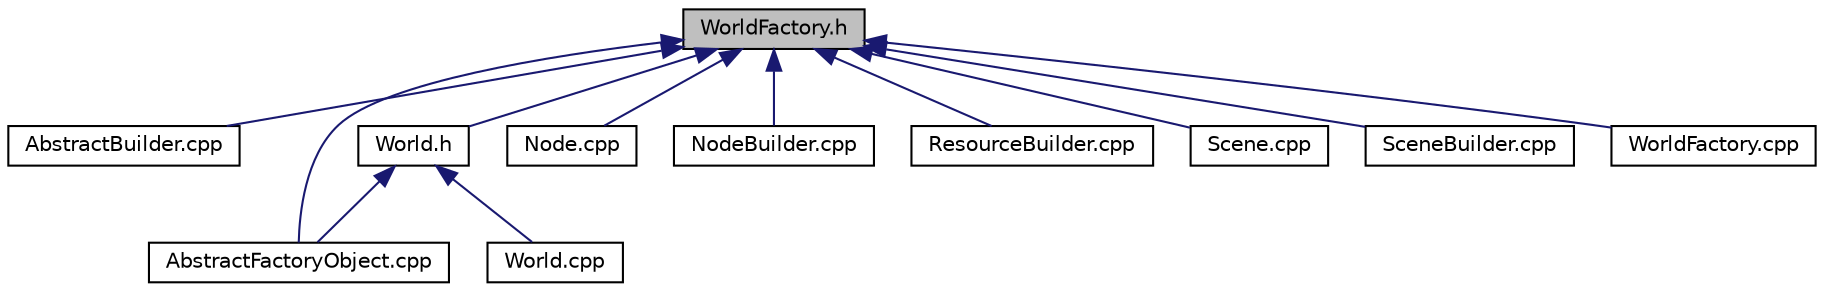 digraph "WorldFactory.h"
{
  edge [fontname="Helvetica",fontsize="10",labelfontname="Helvetica",labelfontsize="10"];
  node [fontname="Helvetica",fontsize="10",shape=record];
  Node1 [label="WorldFactory.h",height=0.2,width=0.4,color="black", fillcolor="grey75", style="filled", fontcolor="black"];
  Node1 -> Node2 [dir="back",color="midnightblue",fontsize="10",style="solid"];
  Node2 [label="AbstractBuilder.cpp",height=0.2,width=0.4,color="black", fillcolor="white", style="filled",URL="$_abstract_builder_8cpp.html"];
  Node1 -> Node3 [dir="back",color="midnightblue",fontsize="10",style="solid"];
  Node3 [label="World.h",height=0.2,width=0.4,color="black", fillcolor="white", style="filled",URL="$_world_8h.html"];
  Node3 -> Node4 [dir="back",color="midnightblue",fontsize="10",style="solid"];
  Node4 [label="AbstractFactoryObject.cpp",height=0.2,width=0.4,color="black", fillcolor="white", style="filled",URL="$_abstract_factory_object_8cpp.html"];
  Node3 -> Node5 [dir="back",color="midnightblue",fontsize="10",style="solid"];
  Node5 [label="World.cpp",height=0.2,width=0.4,color="black", fillcolor="white", style="filled",URL="$_world_8cpp.html"];
  Node1 -> Node4 [dir="back",color="midnightblue",fontsize="10",style="solid"];
  Node1 -> Node6 [dir="back",color="midnightblue",fontsize="10",style="solid"];
  Node6 [label="Node.cpp",height=0.2,width=0.4,color="black", fillcolor="white", style="filled",URL="$_node_8cpp.html"];
  Node1 -> Node7 [dir="back",color="midnightblue",fontsize="10",style="solid"];
  Node7 [label="NodeBuilder.cpp",height=0.2,width=0.4,color="black", fillcolor="white", style="filled",URL="$_node_builder_8cpp.html"];
  Node1 -> Node8 [dir="back",color="midnightblue",fontsize="10",style="solid"];
  Node8 [label="ResourceBuilder.cpp",height=0.2,width=0.4,color="black", fillcolor="white", style="filled",URL="$_resource_builder_8cpp.html"];
  Node1 -> Node9 [dir="back",color="midnightblue",fontsize="10",style="solid"];
  Node9 [label="Scene.cpp",height=0.2,width=0.4,color="black", fillcolor="white", style="filled",URL="$_scene_8cpp.html"];
  Node1 -> Node10 [dir="back",color="midnightblue",fontsize="10",style="solid"];
  Node10 [label="SceneBuilder.cpp",height=0.2,width=0.4,color="black", fillcolor="white", style="filled",URL="$_scene_builder_8cpp.html"];
  Node1 -> Node11 [dir="back",color="midnightblue",fontsize="10",style="solid"];
  Node11 [label="WorldFactory.cpp",height=0.2,width=0.4,color="black", fillcolor="white", style="filled",URL="$_world_factory_8cpp.html"];
}
